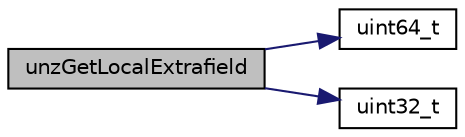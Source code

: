 digraph "unzGetLocalExtrafield"
{
 // INTERACTIVE_SVG=YES
  edge [fontname="Helvetica",fontsize="10",labelfontname="Helvetica",labelfontsize="10"];
  node [fontname="Helvetica",fontsize="10",shape=record];
  rankdir="LR";
  Node1 [label="unzGetLocalExtrafield",height=0.2,width=0.4,color="black", fillcolor="grey75", style="filled", fontcolor="black"];
  Node1 -> Node2 [color="midnightblue",fontsize="10",style="solid",fontname="Helvetica"];
  Node2 [label="uint64_t",height=0.2,width=0.4,color="black", fillcolor="white", style="filled",URL="$ioapi_8h.html#ac37b15f02c8fe79d37bfc016e79344f6"];
  Node1 -> Node3 [color="midnightblue",fontsize="10",style="solid",fontname="Helvetica"];
  Node3 [label="uint32_t",height=0.2,width=0.4,color="black", fillcolor="white", style="filled",URL="$ioapi_8h.html#accd95570b1b1892e65653ffba9593687"];
}
